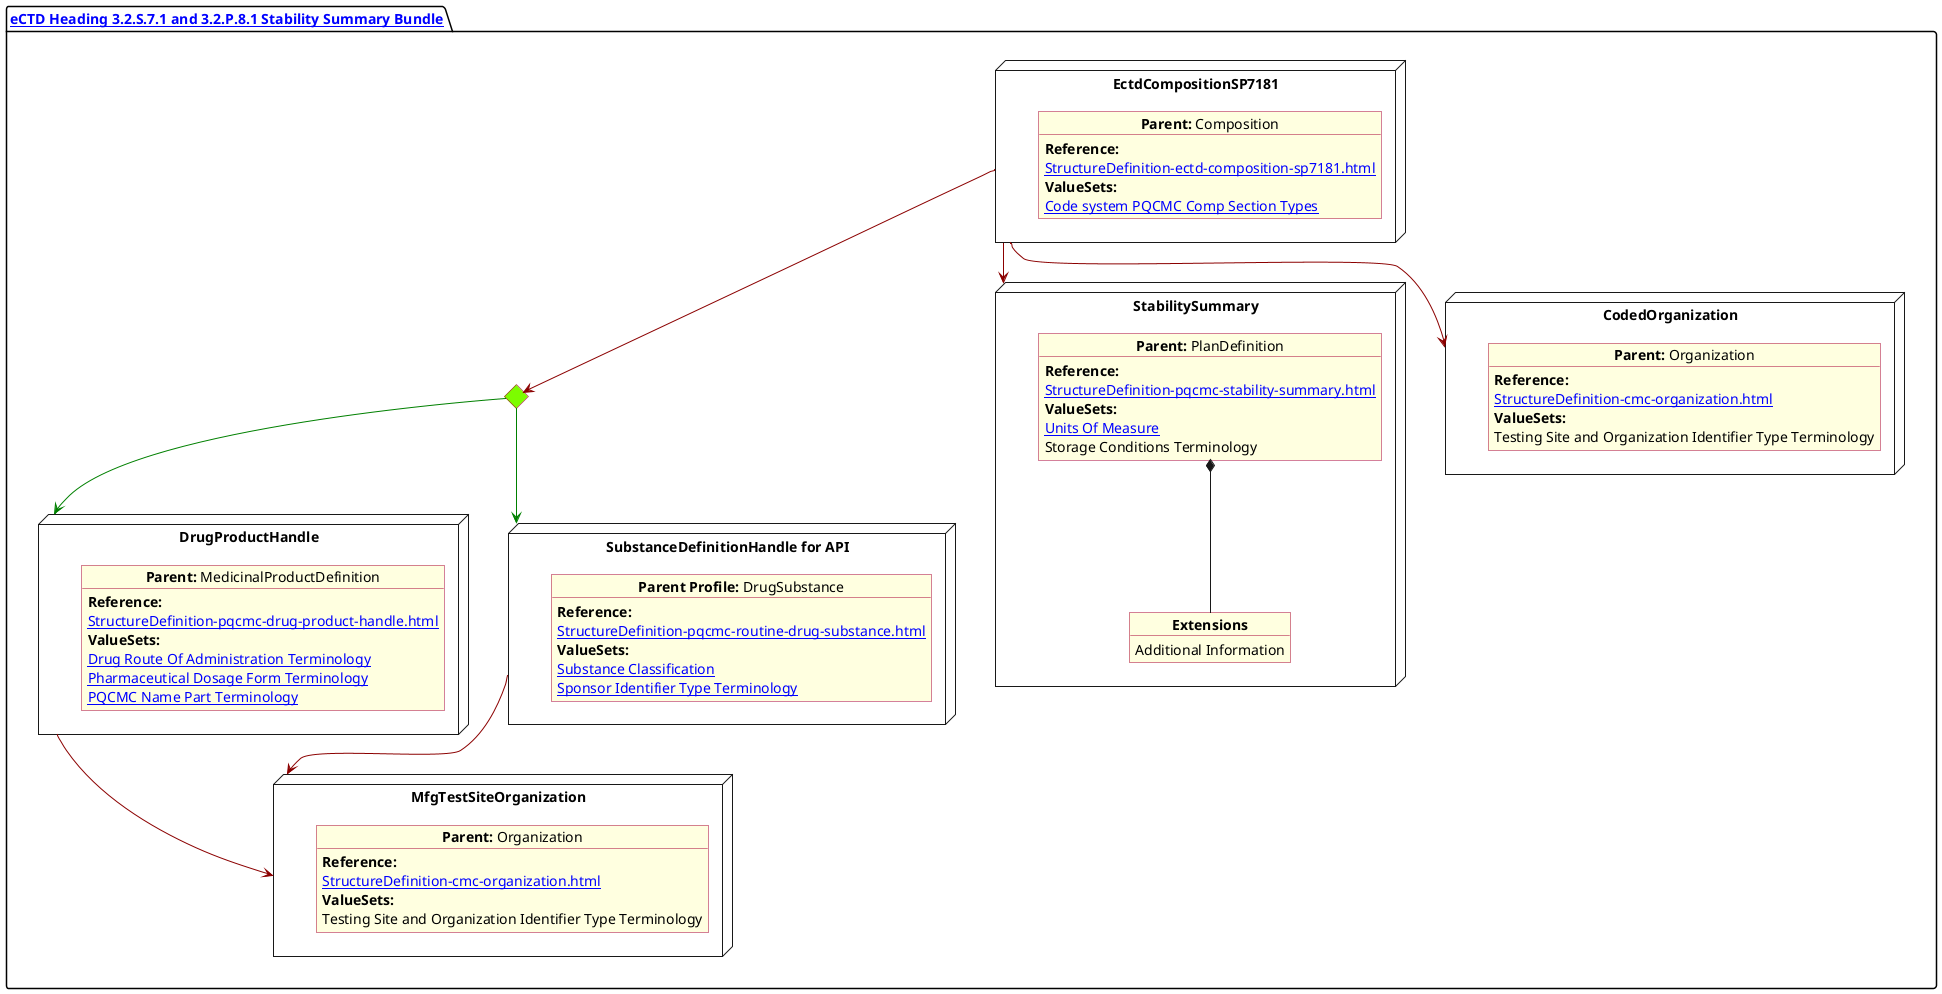@startuml StabilitySummary
allowmixing
'Mixed model of use case and object
skinparam svgDimensionStyle false
skinparam ObjectBackgroundColor LightYellow
skinparam ObjectBorderColor #A80036
skinparam activityDiamondBorderColor #A80036
skinparam activityDiamondBackgroundColor lawnGreen
skinparam ClassBorderThickness 4

package "[[StructureDefinition-cmc-ectd-document-sp7181.html eCTD Heading 3.2.S.7.1 and 3.2.P.8.1 Stability Summary Bundle]]" as NODES {

      node "DrugProductHandle" as NN {

            object "**Parent:** MedicinalProductDefinition" as obj3 {
                  **Reference:**
                  [[StructureDefinition-pqcmc-drug-product-handle.html]]
                  **ValueSets:**
                  [[ValueSet-spl-drug-route-of-administration-terminology.html Drug Route Of Administration Terminology]]
                  [[ValueSet-spl-pharmaceutical-dosage-form-terminology.html Pharmaceutical Dosage Form Terminology]]
                  [[ValueSet-pqcmc-name-part-terminology.html PQCMC Name Part Terminology]]
            }
      }
      diamond CH

      node "SubstanceDefinitionHandle for API" as NNS {

            object "**Parent Profile:** DrugSubstance" as obj4 {
                  **Reference:**
                  [[StructureDefinition-pqcmc-routine-drug-substance.html]]
                  **ValueSets:**
                  [[ValueSet-substance-classification.html Substance Classification]]
                  [[ValueSet-pqcmc-org-identifier-type-terminology.html Sponsor Identifier Type Terminology]]
            }
      }

      node "MfgTestSiteOrganization" as NMFG {

            object "**Parent:** Organization" as objDP {
                  **Reference:**
                  [[StructureDefinition-cmc-organization.html]]
                  **ValueSets:**
                  Testing Site and Organization Identifier Type Terminology
            }
      }

      node "StabilitySummary" as NMain {

            object "**Parent:** PlanDefinition" as objMain {
                  **Reference:**
                  [[StructureDefinition-pqcmc-stability-summary.html]]
                  **ValueSets:**
                  [[ValueSet-pqcmc-units-of-measure.html Units Of Measure]]
                  Storage Conditions Terminology
            }

            object "**Extensions**" as objExs2 {
                  Additional Information
            }

            objMain *-- objExs2
      }

      node "EctdCompositionSP7181" as N1 {

            object "**Parent:** Composition" as obj1 {
                  **Reference:**
                  [[StructureDefinition-ectd-composition-sp7181.html]]
                  **ValueSets:**
                  [[ValueSet-cmc-comp-section-types-vs.html Code system PQCMC Comp Section Types]]
            }
      }
      node "CodedOrganization" as NSO {

            object "**Parent:** Organization" as objAu {
                  **Reference:**
                  [[StructureDefinition-cmc-organization.html]]
                  **ValueSets:**
                  Testing Site and Organization Identifier Type Terminology
            }
      }

      CH -[#green]-> NN
      CH -[#green]-> NNS
      N1 -[#darkred]-> CH
      N1 -[#darkred]-> NSO
      NN -[#darkred]-> NMFG
      NNS -[#darkred]-> NMFG
      N1 -[#darkred]-> NMain


}
@enduml